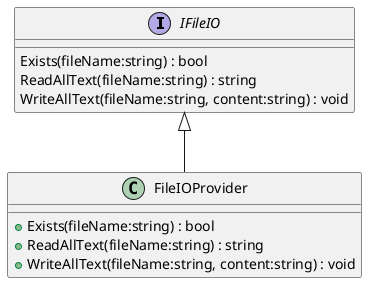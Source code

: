 @startuml
interface IFileIO {
    Exists(fileName:string) : bool
    ReadAllText(fileName:string) : string
    WriteAllText(fileName:string, content:string) : void
}
class FileIOProvider {
    + Exists(fileName:string) : bool
    + ReadAllText(fileName:string) : string
    + WriteAllText(fileName:string, content:string) : void
}
IFileIO <|-- FileIOProvider
@enduml
